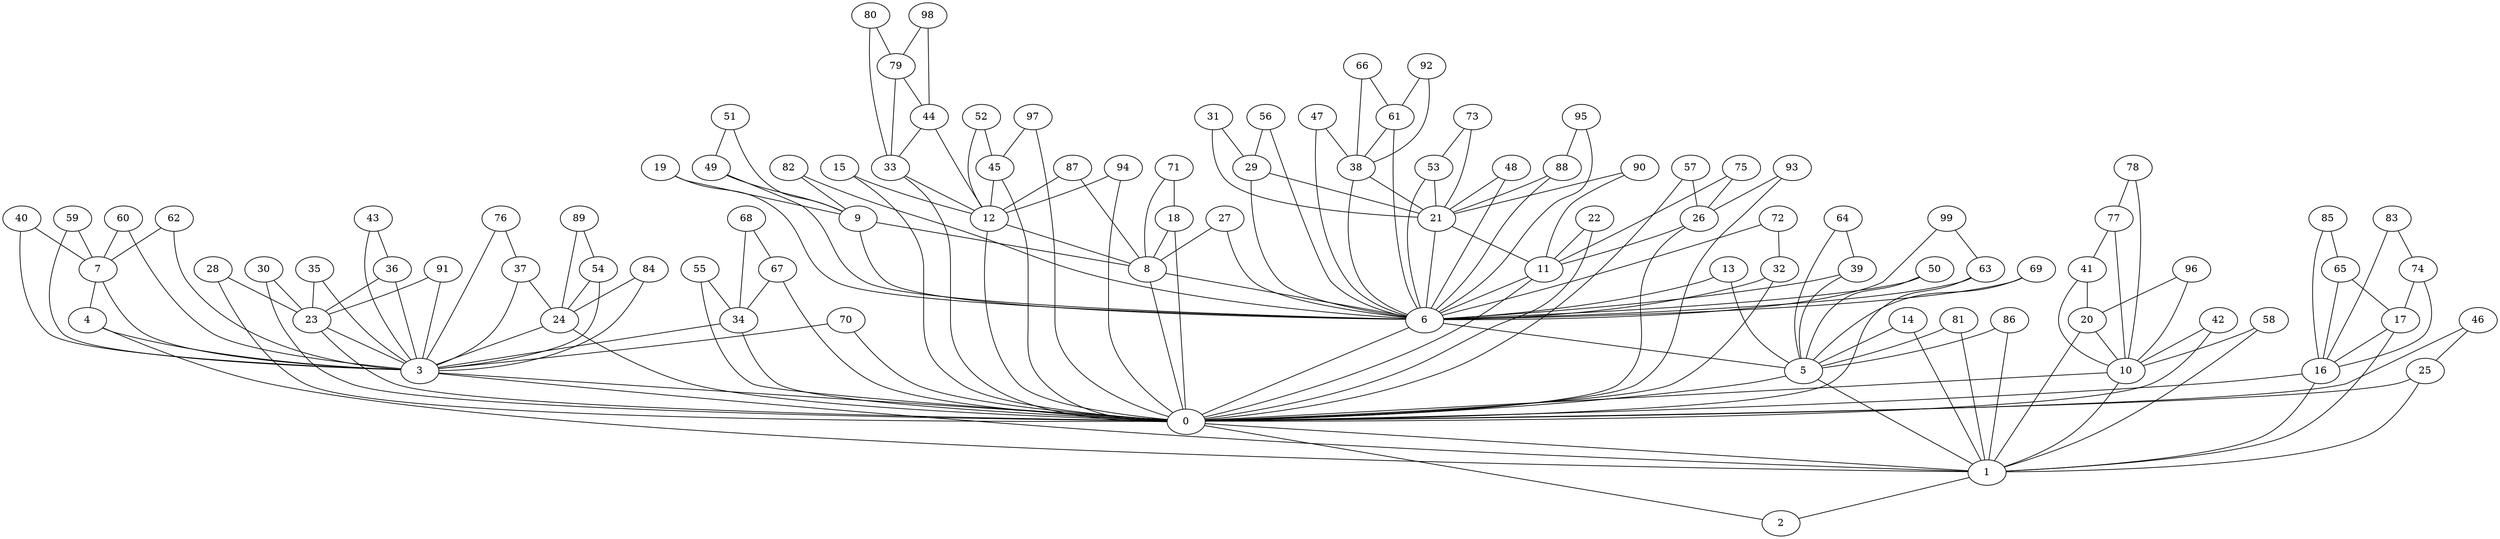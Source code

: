 graph {
	0 [label=0]
	1 [label=1]
	2 [label=2]
	3 [label=3]
	4 [label=4]
	5 [label=5]
	6 [label=6]
	7 [label=7]
	8 [label=8]
	9 [label=9]
	10 [label=10]
	11 [label=11]
	12 [label=12]
	13 [label=13]
	14 [label=14]
	15 [label=15]
	16 [label=16]
	17 [label=17]
	18 [label=18]
	19 [label=19]
	20 [label=20]
	21 [label=21]
	22 [label=22]
	23 [label=23]
	24 [label=24]
	25 [label=25]
	26 [label=26]
	27 [label=27]
	28 [label=28]
	29 [label=29]
	30 [label=30]
	31 [label=31]
	32 [label=32]
	33 [label=33]
	34 [label=34]
	35 [label=35]
	36 [label=36]
	37 [label=37]
	38 [label=38]
	39 [label=39]
	40 [label=40]
	41 [label=41]
	42 [label=42]
	43 [label=43]
	44 [label=44]
	45 [label=45]
	46 [label=46]
	47 [label=47]
	48 [label=48]
	49 [label=49]
	50 [label=50]
	51 [label=51]
	52 [label=52]
	53 [label=53]
	54 [label=54]
	55 [label=55]
	56 [label=56]
	57 [label=57]
	58 [label=58]
	59 [label=59]
	60 [label=60]
	61 [label=61]
	62 [label=62]
	63 [label=63]
	64 [label=64]
	65 [label=65]
	66 [label=66]
	67 [label=67]
	68 [label=68]
	69 [label=69]
	70 [label=70]
	71 [label=71]
	72 [label=72]
	73 [label=73]
	74 [label=74]
	75 [label=75]
	76 [label=76]
	77 [label=77]
	78 [label=78]
	79 [label=79]
	80 [label=80]
	81 [label=81]
	82 [label=82]
	83 [label=83]
	84 [label=84]
	85 [label=85]
	86 [label=86]
	87 [label=87]
	88 [label=88]
	89 [label=89]
	90 [label=90]
	91 [label=91]
	92 [label=92]
	93 [label=93]
	94 [label=94]
	95 [label=95]
	96 [label=96]
	97 [label=97]
	98 [label=98]
	99 [label=99]
	0 -- 1
	1 -- 2
	2 -- 0
	3 -- 0
	3 -- 1
	4 -- 3
	4 -- 1
	5 -- 0
	5 -- 1
	6 -- 5
	6 -- 0
	7 -- 4
	7 -- 3
	8 -- 6
	8 -- 0
	9 -- 8
	9 -- 6
	10 -- 0
	10 -- 1
	11 -- 6
	11 -- 0
	12 -- 8
	12 -- 0
	13 -- 6
	13 -- 5
	14 -- 5
	14 -- 1
	15 -- 12
	15 -- 0
	16 -- 0
	16 -- 1
	17 -- 16
	17 -- 1
	18 -- 8
	18 -- 0
	19 -- 9
	19 -- 6
	20 -- 10
	20 -- 1
	21 -- 11
	21 -- 6
	22 -- 11
	22 -- 0
	23 -- 3
	23 -- 0
	24 -- 3
	24 -- 0
	25 -- 0
	25 -- 1
	26 -- 11
	26 -- 0
	27 -- 8
	27 -- 6
	28 -- 23
	28 -- 0
	29 -- 21
	29 -- 6
	30 -- 23
	30 -- 0
	31 -- 29
	31 -- 21
	32 -- 6
	32 -- 0
	33 -- 12
	33 -- 0
	34 -- 3
	34 -- 0
	35 -- 23
	35 -- 3
	36 -- 23
	36 -- 3
	37 -- 24
	37 -- 3
	38 -- 21
	38 -- 6
	39 -- 6
	39 -- 5
	40 -- 7
	40 -- 3
	41 -- 20
	41 -- 10
	42 -- 10
	42 -- 0
	43 -- 36
	43 -- 3
	44 -- 33
	44 -- 12
	45 -- 12
	45 -- 0
	46 -- 25
	46 -- 0
	47 -- 38
	47 -- 6
	48 -- 21
	48 -- 6
	49 -- 9
	49 -- 6
	50 -- 6
	50 -- 5
	51 -- 49
	51 -- 9
	52 -- 45
	52 -- 12
	53 -- 21
	53 -- 6
	54 -- 24
	54 -- 3
	55 -- 34
	55 -- 0
	56 -- 29
	56 -- 6
	57 -- 26
	57 -- 0
	58 -- 10
	58 -- 1
	59 -- 7
	59 -- 3
	60 -- 7
	60 -- 3
	61 -- 38
	61 -- 6
	62 -- 7
	62 -- 3
	63 -- 6
	63 -- 0
	64 -- 39
	64 -- 5
	65 -- 17
	65 -- 16
	66 -- 61
	66 -- 38
	67 -- 34
	67 -- 0
	68 -- 67
	68 -- 34
	69 -- 6
	69 -- 5
	70 -- 3
	70 -- 0
	71 -- 18
	71 -- 8
	72 -- 32
	72 -- 6
	73 -- 53
	73 -- 21
	74 -- 17
	74 -- 16
	75 -- 26
	75 -- 11
	76 -- 37
	76 -- 3
	77 -- 41
	77 -- 10
	78 -- 77
	78 -- 10
	79 -- 44
	79 -- 33
	80 -- 79
	80 -- 33
	81 -- 5
	81 -- 1
	82 -- 9
	82 -- 6
	83 -- 74
	83 -- 16
	84 -- 24
	84 -- 3
	85 -- 65
	85 -- 16
	86 -- 5
	86 -- 1
	87 -- 12
	87 -- 8
	88 -- 21
	88 -- 6
	89 -- 54
	89 -- 24
	90 -- 21
	90 -- 11
	91 -- 23
	91 -- 3
	92 -- 61
	92 -- 38
	93 -- 26
	93 -- 0
	94 -- 12
	94 -- 0
	95 -- 88
	95 -- 6
	96 -- 20
	96 -- 10
	97 -- 45
	97 -- 0
	98 -- 79
	98 -- 44
	99 -- 63
	99 -- 6
}